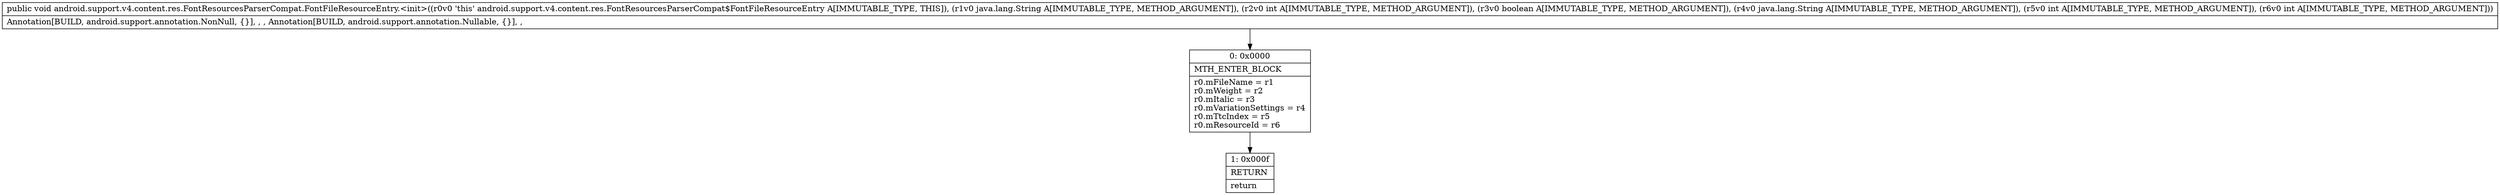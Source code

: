 digraph "CFG forandroid.support.v4.content.res.FontResourcesParserCompat.FontFileResourceEntry.\<init\>(Ljava\/lang\/String;IZLjava\/lang\/String;II)V" {
Node_0 [shape=record,label="{0\:\ 0x0000|MTH_ENTER_BLOCK\l|r0.mFileName = r1\lr0.mWeight = r2\lr0.mItalic = r3\lr0.mVariationSettings = r4\lr0.mTtcIndex = r5\lr0.mResourceId = r6\l}"];
Node_1 [shape=record,label="{1\:\ 0x000f|RETURN\l|return\l}"];
MethodNode[shape=record,label="{public void android.support.v4.content.res.FontResourcesParserCompat.FontFileResourceEntry.\<init\>((r0v0 'this' android.support.v4.content.res.FontResourcesParserCompat$FontFileResourceEntry A[IMMUTABLE_TYPE, THIS]), (r1v0 java.lang.String A[IMMUTABLE_TYPE, METHOD_ARGUMENT]), (r2v0 int A[IMMUTABLE_TYPE, METHOD_ARGUMENT]), (r3v0 boolean A[IMMUTABLE_TYPE, METHOD_ARGUMENT]), (r4v0 java.lang.String A[IMMUTABLE_TYPE, METHOD_ARGUMENT]), (r5v0 int A[IMMUTABLE_TYPE, METHOD_ARGUMENT]), (r6v0 int A[IMMUTABLE_TYPE, METHOD_ARGUMENT]))  | Annotation[BUILD, android.support.annotation.NonNull, \{\}], , , Annotation[BUILD, android.support.annotation.Nullable, \{\}], , \l}"];
MethodNode -> Node_0;
Node_0 -> Node_1;
}

